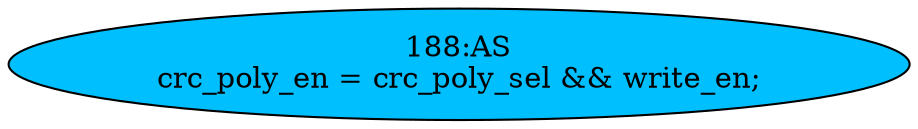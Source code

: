 strict digraph "" {
	node [label="\N"];
	"188:AS"	 [ast="<pyverilog.vparser.ast.Assign object at 0x7fba378b3c10>",
		def_var="['crc_poly_en']",
		fillcolor=deepskyblue,
		label="188:AS
crc_poly_en = crc_poly_sel && write_en;",
		statements="[]",
		style=filled,
		typ=Assign,
		use_var="['crc_poly_sel', 'write_en']"];
}
